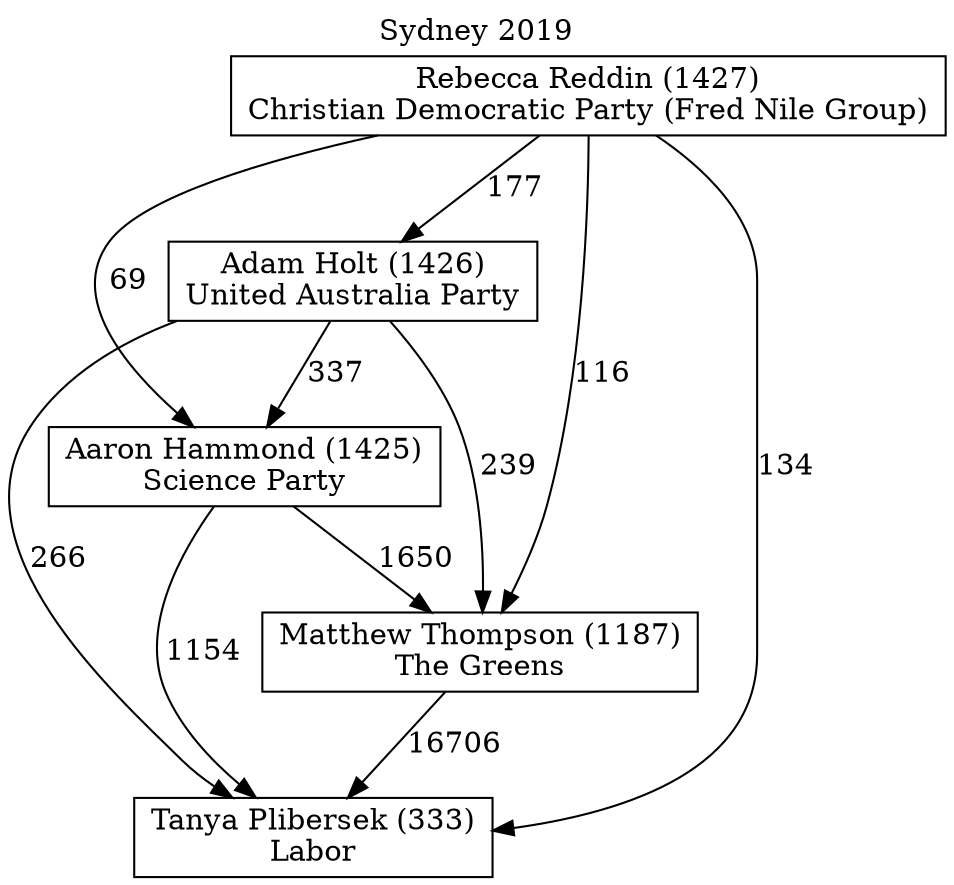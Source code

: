 // House preference flow
digraph "Tanya Plibersek (333)_Sydney_2019" {
	graph [label="Sydney 2019" labelloc=t mclimit=10]
	node [shape=box]
	"Aaron Hammond (1425)" [label="Aaron Hammond (1425)
Science Party"]
	"Adam Holt (1426)" [label="Adam Holt (1426)
United Australia Party"]
	"Matthew Thompson (1187)" [label="Matthew Thompson (1187)
The Greens"]
	"Rebecca Reddin (1427)" [label="Rebecca Reddin (1427)
Christian Democratic Party (Fred Nile Group)"]
	"Tanya Plibersek (333)" [label="Tanya Plibersek (333)
Labor"]
	"Aaron Hammond (1425)" -> "Matthew Thompson (1187)" [label=1650]
	"Aaron Hammond (1425)" -> "Tanya Plibersek (333)" [label=1154]
	"Adam Holt (1426)" -> "Aaron Hammond (1425)" [label=337]
	"Adam Holt (1426)" -> "Matthew Thompson (1187)" [label=239]
	"Adam Holt (1426)" -> "Tanya Plibersek (333)" [label=266]
	"Matthew Thompson (1187)" -> "Tanya Plibersek (333)" [label=16706]
	"Rebecca Reddin (1427)" -> "Aaron Hammond (1425)" [label=69]
	"Rebecca Reddin (1427)" -> "Adam Holt (1426)" [label=177]
	"Rebecca Reddin (1427)" -> "Matthew Thompson (1187)" [label=116]
	"Rebecca Reddin (1427)" -> "Tanya Plibersek (333)" [label=134]
}

